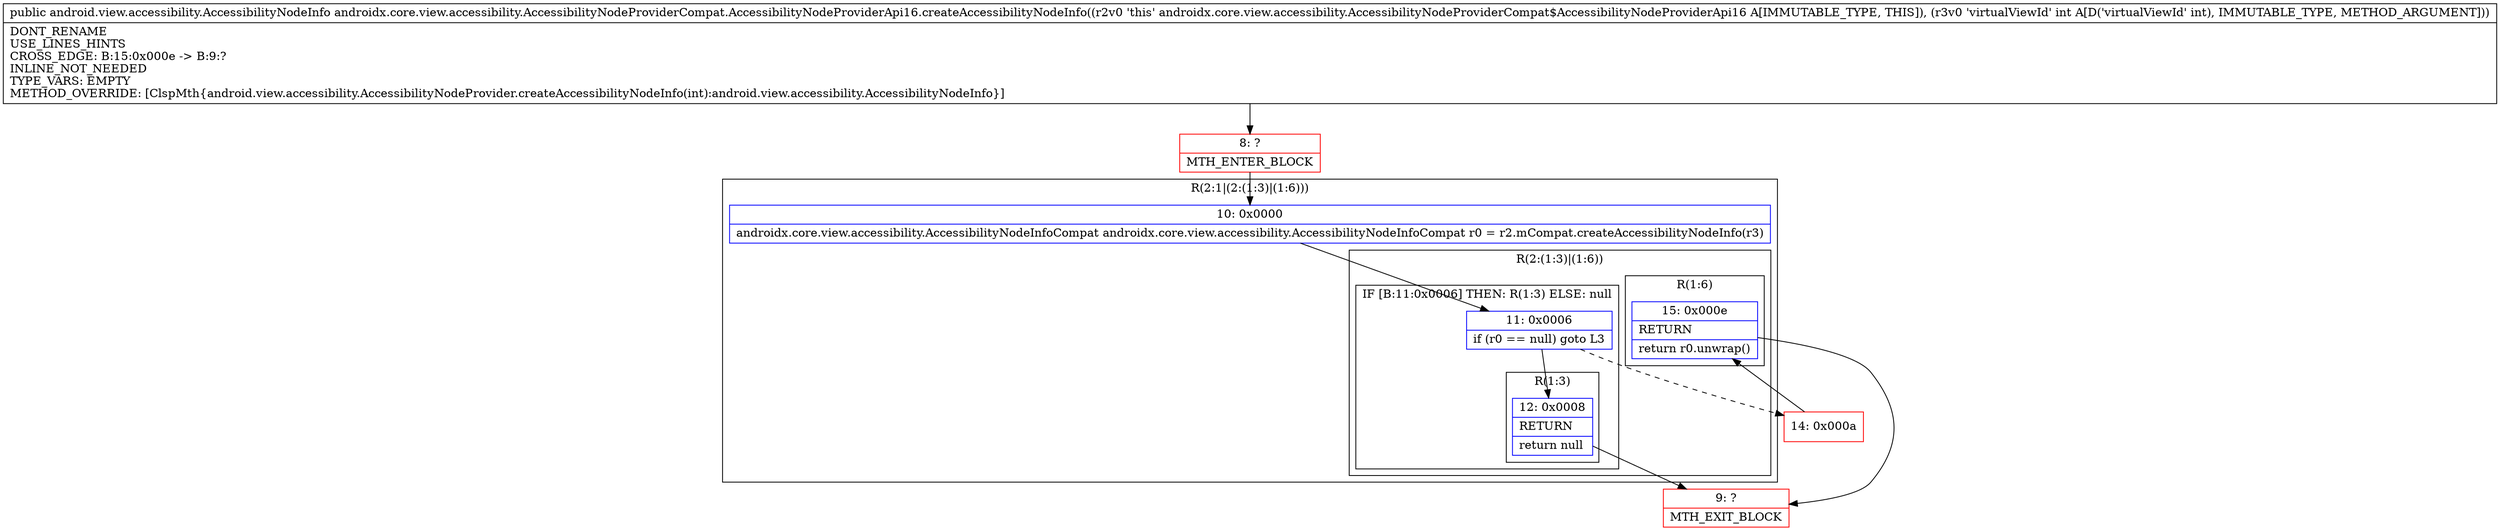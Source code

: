 digraph "CFG forandroidx.core.view.accessibility.AccessibilityNodeProviderCompat.AccessibilityNodeProviderApi16.createAccessibilityNodeInfo(I)Landroid\/view\/accessibility\/AccessibilityNodeInfo;" {
subgraph cluster_Region_412129097 {
label = "R(2:1|(2:(1:3)|(1:6)))";
node [shape=record,color=blue];
Node_10 [shape=record,label="{10\:\ 0x0000|androidx.core.view.accessibility.AccessibilityNodeInfoCompat androidx.core.view.accessibility.AccessibilityNodeInfoCompat r0 = r2.mCompat.createAccessibilityNodeInfo(r3)\l}"];
subgraph cluster_Region_472619834 {
label = "R(2:(1:3)|(1:6))";
node [shape=record,color=blue];
subgraph cluster_IfRegion_1660470828 {
label = "IF [B:11:0x0006] THEN: R(1:3) ELSE: null";
node [shape=record,color=blue];
Node_11 [shape=record,label="{11\:\ 0x0006|if (r0 == null) goto L3\l}"];
subgraph cluster_Region_1343289973 {
label = "R(1:3)";
node [shape=record,color=blue];
Node_12 [shape=record,label="{12\:\ 0x0008|RETURN\l|return null\l}"];
}
}
subgraph cluster_Region_1820987045 {
label = "R(1:6)";
node [shape=record,color=blue];
Node_15 [shape=record,label="{15\:\ 0x000e|RETURN\l|return r0.unwrap()\l}"];
}
}
}
Node_8 [shape=record,color=red,label="{8\:\ ?|MTH_ENTER_BLOCK\l}"];
Node_9 [shape=record,color=red,label="{9\:\ ?|MTH_EXIT_BLOCK\l}"];
Node_14 [shape=record,color=red,label="{14\:\ 0x000a}"];
MethodNode[shape=record,label="{public android.view.accessibility.AccessibilityNodeInfo androidx.core.view.accessibility.AccessibilityNodeProviderCompat.AccessibilityNodeProviderApi16.createAccessibilityNodeInfo((r2v0 'this' androidx.core.view.accessibility.AccessibilityNodeProviderCompat$AccessibilityNodeProviderApi16 A[IMMUTABLE_TYPE, THIS]), (r3v0 'virtualViewId' int A[D('virtualViewId' int), IMMUTABLE_TYPE, METHOD_ARGUMENT]))  | DONT_RENAME\lUSE_LINES_HINTS\lCROSS_EDGE: B:15:0x000e \-\> B:9:?\lINLINE_NOT_NEEDED\lTYPE_VARS: EMPTY\lMETHOD_OVERRIDE: [ClspMth\{android.view.accessibility.AccessibilityNodeProvider.createAccessibilityNodeInfo(int):android.view.accessibility.AccessibilityNodeInfo\}]\l}"];
MethodNode -> Node_8;Node_10 -> Node_11;
Node_11 -> Node_12;
Node_11 -> Node_14[style=dashed];
Node_12 -> Node_9;
Node_15 -> Node_9;
Node_8 -> Node_10;
Node_14 -> Node_15;
}

